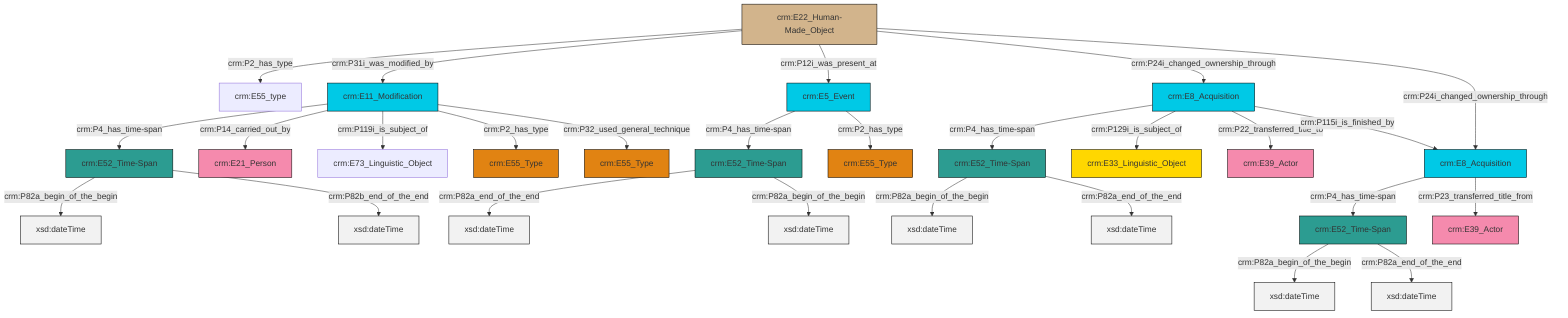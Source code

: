 graph TD
classDef Literal fill:#f2f2f2,stroke:#000000;
classDef CRM_Entity fill:#FFFFFF,stroke:#000000;
classDef Temporal_Entity fill:#00C9E6, stroke:#000000;
classDef Type fill:#E18312, stroke:#000000;
classDef Time-Span fill:#2C9C91, stroke:#000000;
classDef Appellation fill:#FFEB7F, stroke:#000000;
classDef Place fill:#008836, stroke:#000000;
classDef Persistent_Item fill:#B266B2, stroke:#000000;
classDef Conceptual_Object fill:#FFD700, stroke:#000000;
classDef Physical_Thing fill:#D2B48C, stroke:#000000;
classDef Actor fill:#f58aad, stroke:#000000;
classDef PC_Classes fill:#4ce600, stroke:#000000;
classDef Multi fill:#cccccc,stroke:#000000;

0["crm:E22_Human-Made_Object"]:::Physical_Thing -->|crm:P2_has_type| 1["crm:E55_type"]:::Default
0["crm:E22_Human-Made_Object"]:::Physical_Thing -->|crm:P31i_was_modified_by| 4["crm:E11_Modification"]:::Temporal_Entity
4["crm:E11_Modification"]:::Temporal_Entity -->|crm:P4_has_time-span| 5["crm:E52_Time-Span"]:::Time-Span
6["crm:E8_Acquisition"]:::Temporal_Entity -->|crm:P4_has_time-span| 7["crm:E52_Time-Span"]:::Time-Span
8["crm:E8_Acquisition"]:::Temporal_Entity -->|crm:P4_has_time-span| 9["crm:E52_Time-Span"]:::Time-Span
9["crm:E52_Time-Span"]:::Time-Span -->|crm:P82a_begin_of_the_begin| 10[xsd:dateTime]:::Literal
11["crm:E52_Time-Span"]:::Time-Span -->|crm:P82a_end_of_the_end| 12[xsd:dateTime]:::Literal
5["crm:E52_Time-Span"]:::Time-Span -->|crm:P82a_begin_of_the_begin| 13[xsd:dateTime]:::Literal
7["crm:E52_Time-Span"]:::Time-Span -->|crm:P82a_begin_of_the_begin| 14[xsd:dateTime]:::Literal
7["crm:E52_Time-Span"]:::Time-Span -->|crm:P82a_end_of_the_end| 15[xsd:dateTime]:::Literal
0["crm:E22_Human-Made_Object"]:::Physical_Thing -->|crm:P12i_was_present_at| 18["crm:E5_Event"]:::Temporal_Entity
6["crm:E8_Acquisition"]:::Temporal_Entity -->|crm:P129i_is_subject_of| 21["crm:E33_Linguistic_Object"]:::Conceptual_Object
4["crm:E11_Modification"]:::Temporal_Entity -->|crm:P14_carried_out_by| 2["crm:E21_Person"]:::Actor
18["crm:E5_Event"]:::Temporal_Entity -->|crm:P4_has_time-span| 11["crm:E52_Time-Span"]:::Time-Span
4["crm:E11_Modification"]:::Temporal_Entity -->|crm:P119i_is_subject_of| 28["crm:E73_Linguistic_Object"]:::Default
9["crm:E52_Time-Span"]:::Time-Span -->|crm:P82a_end_of_the_end| 30[xsd:dateTime]:::Literal
8["crm:E8_Acquisition"]:::Temporal_Entity -->|crm:P23_transferred_title_from| 31["crm:E39_Actor"]:::Actor
0["crm:E22_Human-Made_Object"]:::Physical_Thing -->|crm:P24i_changed_ownership_through| 6["crm:E8_Acquisition"]:::Temporal_Entity
4["crm:E11_Modification"]:::Temporal_Entity -->|crm:P2_has_type| 32["crm:E55_Type"]:::Type
11["crm:E52_Time-Span"]:::Time-Span -->|crm:P82a_begin_of_the_begin| 34[xsd:dateTime]:::Literal
0["crm:E22_Human-Made_Object"]:::Physical_Thing -->|crm:P24i_changed_ownership_through| 8["crm:E8_Acquisition"]:::Temporal_Entity
4["crm:E11_Modification"]:::Temporal_Entity -->|crm:P32_used_general_technique| 24["crm:E55_Type"]:::Type
5["crm:E52_Time-Span"]:::Time-Span -->|crm:P82b_end_of_the_end| 39[xsd:dateTime]:::Literal
6["crm:E8_Acquisition"]:::Temporal_Entity -->|crm:P22_transferred_title_to| 16["crm:E39_Actor"]:::Actor
6["crm:E8_Acquisition"]:::Temporal_Entity -->|crm:P115i_is_finished_by| 8["crm:E8_Acquisition"]:::Temporal_Entity
18["crm:E5_Event"]:::Temporal_Entity -->|crm:P2_has_type| 19["crm:E55_Type"]:::Type